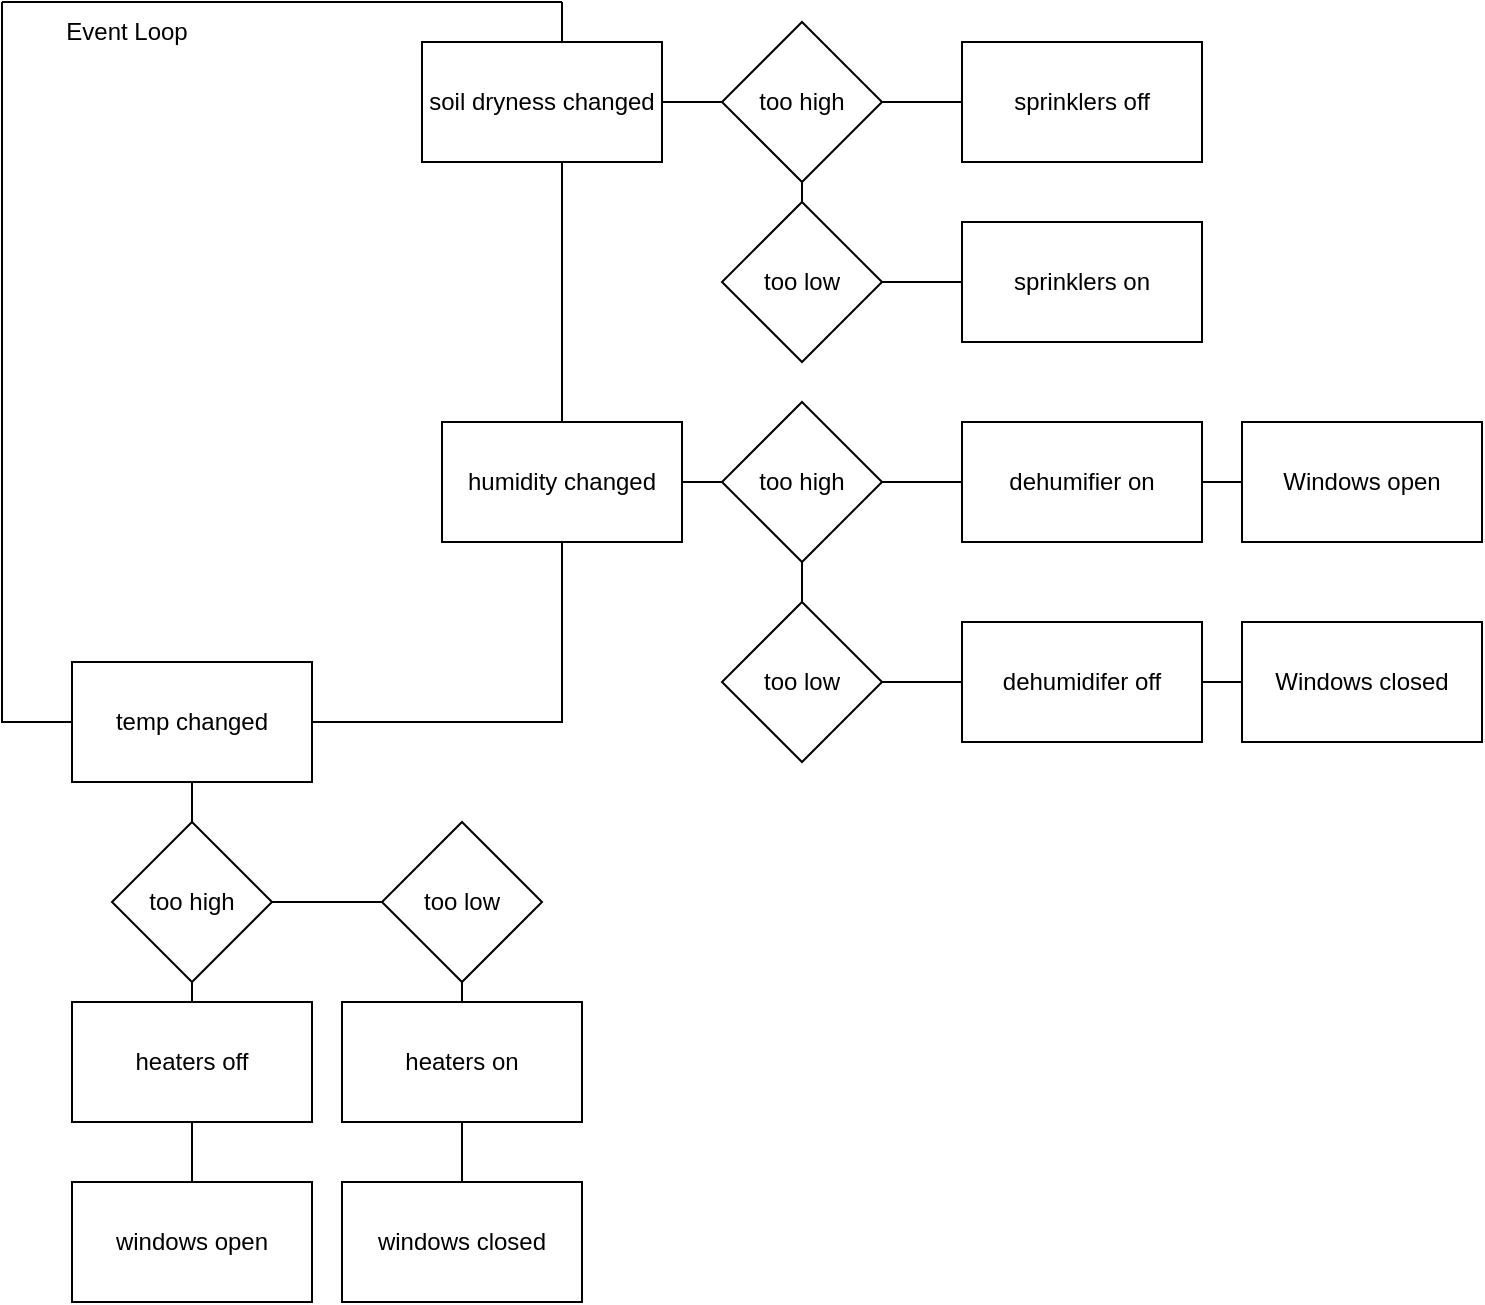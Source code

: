 <mxfile version="26.2.14">
  <diagram name="Page-1" id="4uttcEkUixjo1M9iUpme">
    <mxGraphModel grid="1" page="1" gridSize="10" guides="1" tooltips="1" connect="1" arrows="1" fold="1" pageScale="1" pageWidth="827" pageHeight="1169" math="0" shadow="0">
      <root>
        <mxCell id="0" />
        <mxCell id="1" parent="0" />
        <mxCell id="hjnPtBg1A3FxDfjYAhbX-11" value="too high" style="rhombus;whiteSpace=wrap;html=1;" vertex="1" parent="1">
          <mxGeometry x="480" y="50" width="80" height="80" as="geometry" />
        </mxCell>
        <mxCell id="hjnPtBg1A3FxDfjYAhbX-12" value="sprinklers off" style="rounded=0;whiteSpace=wrap;html=1;" vertex="1" parent="1">
          <mxGeometry x="600" y="60" width="120" height="60" as="geometry" />
        </mxCell>
        <mxCell id="hjnPtBg1A3FxDfjYAhbX-13" value="" style="endArrow=none;html=1;rounded=0;entryX=1;entryY=0.5;entryDx=0;entryDy=0;exitX=0;exitY=0.5;exitDx=0;exitDy=0;" edge="1" parent="1" source="hjnPtBg1A3FxDfjYAhbX-11" target="hjnPtBg1A3FxDfjYAhbX-3">
          <mxGeometry width="50" height="50" relative="1" as="geometry">
            <mxPoint x="390" y="300" as="sourcePoint" />
            <mxPoint x="440" y="250" as="targetPoint" />
          </mxGeometry>
        </mxCell>
        <mxCell id="hjnPtBg1A3FxDfjYAhbX-14" value="" style="endArrow=none;html=1;rounded=0;entryX=0;entryY=0.5;entryDx=0;entryDy=0;exitX=1;exitY=0.5;exitDx=0;exitDy=0;" edge="1" parent="1" source="hjnPtBg1A3FxDfjYAhbX-11" target="hjnPtBg1A3FxDfjYAhbX-12">
          <mxGeometry width="50" height="50" relative="1" as="geometry">
            <mxPoint x="390" y="300" as="sourcePoint" />
            <mxPoint x="440" y="250" as="targetPoint" />
          </mxGeometry>
        </mxCell>
        <mxCell id="hjnPtBg1A3FxDfjYAhbX-15" value="too low" style="rhombus;whiteSpace=wrap;html=1;" vertex="1" parent="1">
          <mxGeometry x="480" y="140" width="80" height="80" as="geometry" />
        </mxCell>
        <mxCell id="hjnPtBg1A3FxDfjYAhbX-16" value="" style="endArrow=none;html=1;rounded=0;entryX=0.5;entryY=1;entryDx=0;entryDy=0;exitX=0.5;exitY=0;exitDx=0;exitDy=0;" edge="1" parent="1" source="hjnPtBg1A3FxDfjYAhbX-15" target="hjnPtBg1A3FxDfjYAhbX-11">
          <mxGeometry width="50" height="50" relative="1" as="geometry">
            <mxPoint x="390" y="300" as="sourcePoint" />
            <mxPoint x="440" y="250" as="targetPoint" />
          </mxGeometry>
        </mxCell>
        <mxCell id="hjnPtBg1A3FxDfjYAhbX-18" value="sprinklers on" style="rounded=0;whiteSpace=wrap;html=1;" vertex="1" parent="1">
          <mxGeometry x="600" y="150" width="120" height="60" as="geometry" />
        </mxCell>
        <mxCell id="hjnPtBg1A3FxDfjYAhbX-19" value="" style="endArrow=none;html=1;rounded=0;exitX=1;exitY=0.5;exitDx=0;exitDy=0;entryX=0;entryY=0.5;entryDx=0;entryDy=0;" edge="1" parent="1" source="hjnPtBg1A3FxDfjYAhbX-15" target="hjnPtBg1A3FxDfjYAhbX-18">
          <mxGeometry width="50" height="50" relative="1" as="geometry">
            <mxPoint x="640" y="310" as="sourcePoint" />
            <mxPoint x="690" y="260" as="targetPoint" />
          </mxGeometry>
        </mxCell>
        <mxCell id="hjnPtBg1A3FxDfjYAhbX-20" value="too high" style="rhombus;whiteSpace=wrap;html=1;" vertex="1" parent="1">
          <mxGeometry x="480" y="240" width="80" height="80" as="geometry" />
        </mxCell>
        <mxCell id="hjnPtBg1A3FxDfjYAhbX-21" value="" style="endArrow=none;html=1;rounded=0;entryX=0;entryY=0.5;entryDx=0;entryDy=0;exitX=1;exitY=0.5;exitDx=0;exitDy=0;" edge="1" parent="1" target="hjnPtBg1A3FxDfjYAhbX-20" source="hjnPtBg1A3FxDfjYAhbX-5">
          <mxGeometry width="50" height="50" relative="1" as="geometry">
            <mxPoint x="450" y="300" as="sourcePoint" />
            <mxPoint x="440" y="250" as="targetPoint" />
          </mxGeometry>
        </mxCell>
        <mxCell id="hjnPtBg1A3FxDfjYAhbX-22" value="dehumifier on" style="rounded=0;whiteSpace=wrap;html=1;" vertex="1" parent="1">
          <mxGeometry x="600" y="250" width="120" height="60" as="geometry" />
        </mxCell>
        <mxCell id="hjnPtBg1A3FxDfjYAhbX-23" value="" style="endArrow=none;html=1;rounded=0;exitX=1;exitY=0.5;exitDx=0;exitDy=0;entryX=0;entryY=0.5;entryDx=0;entryDy=0;" edge="1" parent="1" source="hjnPtBg1A3FxDfjYAhbX-20" target="hjnPtBg1A3FxDfjYAhbX-22">
          <mxGeometry width="50" height="50" relative="1" as="geometry">
            <mxPoint x="580" y="420" as="sourcePoint" />
            <mxPoint x="630" y="370" as="targetPoint" />
          </mxGeometry>
        </mxCell>
        <mxCell id="hjnPtBg1A3FxDfjYAhbX-24" value="too low" style="rhombus;whiteSpace=wrap;html=1;" vertex="1" parent="1">
          <mxGeometry x="480" y="340" width="80" height="80" as="geometry" />
        </mxCell>
        <mxCell id="hjnPtBg1A3FxDfjYAhbX-25" value="" style="endArrow=none;html=1;rounded=0;exitX=0.5;exitY=0;exitDx=0;exitDy=0;" edge="1" parent="1" source="hjnPtBg1A3FxDfjYAhbX-24" target="hjnPtBg1A3FxDfjYAhbX-20">
          <mxGeometry width="50" height="50" relative="1" as="geometry">
            <mxPoint x="390" y="300" as="sourcePoint" />
            <mxPoint x="440" y="250" as="targetPoint" />
          </mxGeometry>
        </mxCell>
        <mxCell id="hjnPtBg1A3FxDfjYAhbX-26" value="dehumidifer off" style="rounded=0;whiteSpace=wrap;html=1;" vertex="1" parent="1">
          <mxGeometry x="600" y="350" width="120" height="60" as="geometry" />
        </mxCell>
        <mxCell id="hjnPtBg1A3FxDfjYAhbX-27" value="" style="endArrow=none;html=1;rounded=0;entryX=0;entryY=0.5;entryDx=0;entryDy=0;exitX=1;exitY=0.5;exitDx=0;exitDy=0;" edge="1" parent="1" source="hjnPtBg1A3FxDfjYAhbX-24" target="hjnPtBg1A3FxDfjYAhbX-26">
          <mxGeometry width="50" height="50" relative="1" as="geometry">
            <mxPoint x="580" y="500" as="sourcePoint" />
            <mxPoint x="630" y="450" as="targetPoint" />
          </mxGeometry>
        </mxCell>
        <mxCell id="hjnPtBg1A3FxDfjYAhbX-28" value="too high" style="rhombus;whiteSpace=wrap;html=1;" vertex="1" parent="1">
          <mxGeometry x="175" y="450" width="80" height="80" as="geometry" />
        </mxCell>
        <mxCell id="hjnPtBg1A3FxDfjYAhbX-29" value="too low" style="rhombus;whiteSpace=wrap;html=1;" vertex="1" parent="1">
          <mxGeometry x="310" y="450" width="80" height="80" as="geometry" />
        </mxCell>
        <mxCell id="hjnPtBg1A3FxDfjYAhbX-30" value="heaters off" style="rounded=0;whiteSpace=wrap;html=1;" vertex="1" parent="1">
          <mxGeometry x="155" y="540" width="120" height="60" as="geometry" />
        </mxCell>
        <mxCell id="hjnPtBg1A3FxDfjYAhbX-31" value="heaters on" style="rounded=0;whiteSpace=wrap;html=1;" vertex="1" parent="1">
          <mxGeometry x="290" y="540" width="120" height="60" as="geometry" />
        </mxCell>
        <mxCell id="hjnPtBg1A3FxDfjYAhbX-32" value="" style="endArrow=none;html=1;rounded=0;entryX=0.5;entryY=1;entryDx=0;entryDy=0;" edge="1" parent="1" source="hjnPtBg1A3FxDfjYAhbX-28" target="hjnPtBg1A3FxDfjYAhbX-9">
          <mxGeometry width="50" height="50" relative="1" as="geometry">
            <mxPoint x="390" y="500" as="sourcePoint" />
            <mxPoint x="440" y="450" as="targetPoint" />
          </mxGeometry>
        </mxCell>
        <mxCell id="hjnPtBg1A3FxDfjYAhbX-33" value="" style="endArrow=none;html=1;rounded=0;entryX=0.5;entryY=1;entryDx=0;entryDy=0;exitX=0.5;exitY=0;exitDx=0;exitDy=0;" edge="1" parent="1" source="hjnPtBg1A3FxDfjYAhbX-30" target="hjnPtBg1A3FxDfjYAhbX-28">
          <mxGeometry width="50" height="50" relative="1" as="geometry">
            <mxPoint x="50" y="580" as="sourcePoint" />
            <mxPoint x="100" y="530" as="targetPoint" />
          </mxGeometry>
        </mxCell>
        <mxCell id="hjnPtBg1A3FxDfjYAhbX-34" value="" style="endArrow=none;html=1;rounded=0;exitX=1;exitY=0.5;exitDx=0;exitDy=0;entryX=0;entryY=0.5;entryDx=0;entryDy=0;" edge="1" parent="1" source="hjnPtBg1A3FxDfjYAhbX-28" target="hjnPtBg1A3FxDfjYAhbX-29">
          <mxGeometry width="50" height="50" relative="1" as="geometry">
            <mxPoint x="270" y="580" as="sourcePoint" />
            <mxPoint x="320" y="530" as="targetPoint" />
          </mxGeometry>
        </mxCell>
        <mxCell id="hjnPtBg1A3FxDfjYAhbX-35" value="" style="endArrow=none;html=1;rounded=0;entryX=0.5;entryY=1;entryDx=0;entryDy=0;exitX=0.5;exitY=0;exitDx=0;exitDy=0;" edge="1" parent="1" source="hjnPtBg1A3FxDfjYAhbX-31" target="hjnPtBg1A3FxDfjYAhbX-29">
          <mxGeometry width="50" height="50" relative="1" as="geometry">
            <mxPoint x="450" y="570" as="sourcePoint" />
            <mxPoint x="500" y="520" as="targetPoint" />
          </mxGeometry>
        </mxCell>
        <mxCell id="hjnPtBg1A3FxDfjYAhbX-37" value="" style="swimlane;startSize=0;" vertex="1" parent="1">
          <mxGeometry x="120" y="40" width="280" height="360" as="geometry">
            <mxRectangle x="130" y="40" width="50" height="40" as="alternateBounds" />
          </mxGeometry>
        </mxCell>
        <mxCell id="hjnPtBg1A3FxDfjYAhbX-5" value="humidity changed" style="rounded=0;whiteSpace=wrap;html=1;" vertex="1" parent="hjnPtBg1A3FxDfjYAhbX-37">
          <mxGeometry x="220" y="210" width="120" height="60" as="geometry" />
        </mxCell>
        <mxCell id="hjnPtBg1A3FxDfjYAhbX-3" value="soil dryness changed" style="rounded=0;whiteSpace=wrap;html=1;" vertex="1" parent="hjnPtBg1A3FxDfjYAhbX-37">
          <mxGeometry x="210" y="20" width="120" height="60" as="geometry" />
        </mxCell>
        <mxCell id="3fnvoL4FNPXGnV6xoOjX-1" value="Event Loop" style="text;html=1;align=center;verticalAlign=middle;whiteSpace=wrap;rounded=0;" vertex="1" parent="hjnPtBg1A3FxDfjYAhbX-37">
          <mxGeometry x="20" width="85" height="30" as="geometry" />
        </mxCell>
        <mxCell id="hjnPtBg1A3FxDfjYAhbX-9" value="temp changed" style="rounded=0;whiteSpace=wrap;html=1;" vertex="1" parent="1">
          <mxGeometry x="155" y="370" width="120" height="60" as="geometry" />
        </mxCell>
        <mxCell id="3fnvoL4FNPXGnV6xoOjX-2" value="windows open" style="rounded=0;whiteSpace=wrap;html=1;" vertex="1" parent="1">
          <mxGeometry x="155" y="630" width="120" height="60" as="geometry" />
        </mxCell>
        <mxCell id="3fnvoL4FNPXGnV6xoOjX-3" value="" style="endArrow=none;html=1;rounded=0;exitX=0.5;exitY=1;exitDx=0;exitDy=0;entryX=0.5;entryY=0;entryDx=0;entryDy=0;" edge="1" parent="1" source="hjnPtBg1A3FxDfjYAhbX-30" target="3fnvoL4FNPXGnV6xoOjX-2">
          <mxGeometry width="50" height="50" relative="1" as="geometry">
            <mxPoint x="390" y="500" as="sourcePoint" />
            <mxPoint x="440" y="450" as="targetPoint" />
          </mxGeometry>
        </mxCell>
        <mxCell id="3fnvoL4FNPXGnV6xoOjX-4" value="windows closed" style="rounded=0;whiteSpace=wrap;html=1;" vertex="1" parent="1">
          <mxGeometry x="290" y="630" width="120" height="60" as="geometry" />
        </mxCell>
        <mxCell id="3fnvoL4FNPXGnV6xoOjX-5" value="" style="endArrow=none;html=1;rounded=0;exitX=0.5;exitY=1;exitDx=0;exitDy=0;entryX=0.5;entryY=0;entryDx=0;entryDy=0;" edge="1" parent="1" source="hjnPtBg1A3FxDfjYAhbX-31" target="3fnvoL4FNPXGnV6xoOjX-4">
          <mxGeometry width="50" height="50" relative="1" as="geometry">
            <mxPoint x="390" y="500" as="sourcePoint" />
            <mxPoint x="440" y="450" as="targetPoint" />
          </mxGeometry>
        </mxCell>
        <mxCell id="3fnvoL4FNPXGnV6xoOjX-6" value="Windows open" style="rounded=0;whiteSpace=wrap;html=1;" vertex="1" parent="1">
          <mxGeometry x="740" y="250" width="120" height="60" as="geometry" />
        </mxCell>
        <mxCell id="3fnvoL4FNPXGnV6xoOjX-7" value="" style="endArrow=none;html=1;rounded=0;entryX=0;entryY=0.5;entryDx=0;entryDy=0;exitX=1;exitY=0.5;exitDx=0;exitDy=0;" edge="1" parent="1" source="hjnPtBg1A3FxDfjYAhbX-22" target="3fnvoL4FNPXGnV6xoOjX-6">
          <mxGeometry width="50" height="50" relative="1" as="geometry">
            <mxPoint x="390" y="400" as="sourcePoint" />
            <mxPoint x="440" y="350" as="targetPoint" />
          </mxGeometry>
        </mxCell>
        <mxCell id="3fnvoL4FNPXGnV6xoOjX-8" value="Windows closed" style="rounded=0;whiteSpace=wrap;html=1;" vertex="1" parent="1">
          <mxGeometry x="740" y="350" width="120" height="60" as="geometry" />
        </mxCell>
        <mxCell id="3fnvoL4FNPXGnV6xoOjX-9" value="" style="endArrow=none;html=1;rounded=0;exitX=1;exitY=0.5;exitDx=0;exitDy=0;" edge="1" parent="1" source="hjnPtBg1A3FxDfjYAhbX-26">
          <mxGeometry width="50" height="50" relative="1" as="geometry">
            <mxPoint x="690" y="430" as="sourcePoint" />
            <mxPoint x="740" y="380" as="targetPoint" />
          </mxGeometry>
        </mxCell>
      </root>
    </mxGraphModel>
  </diagram>
</mxfile>
